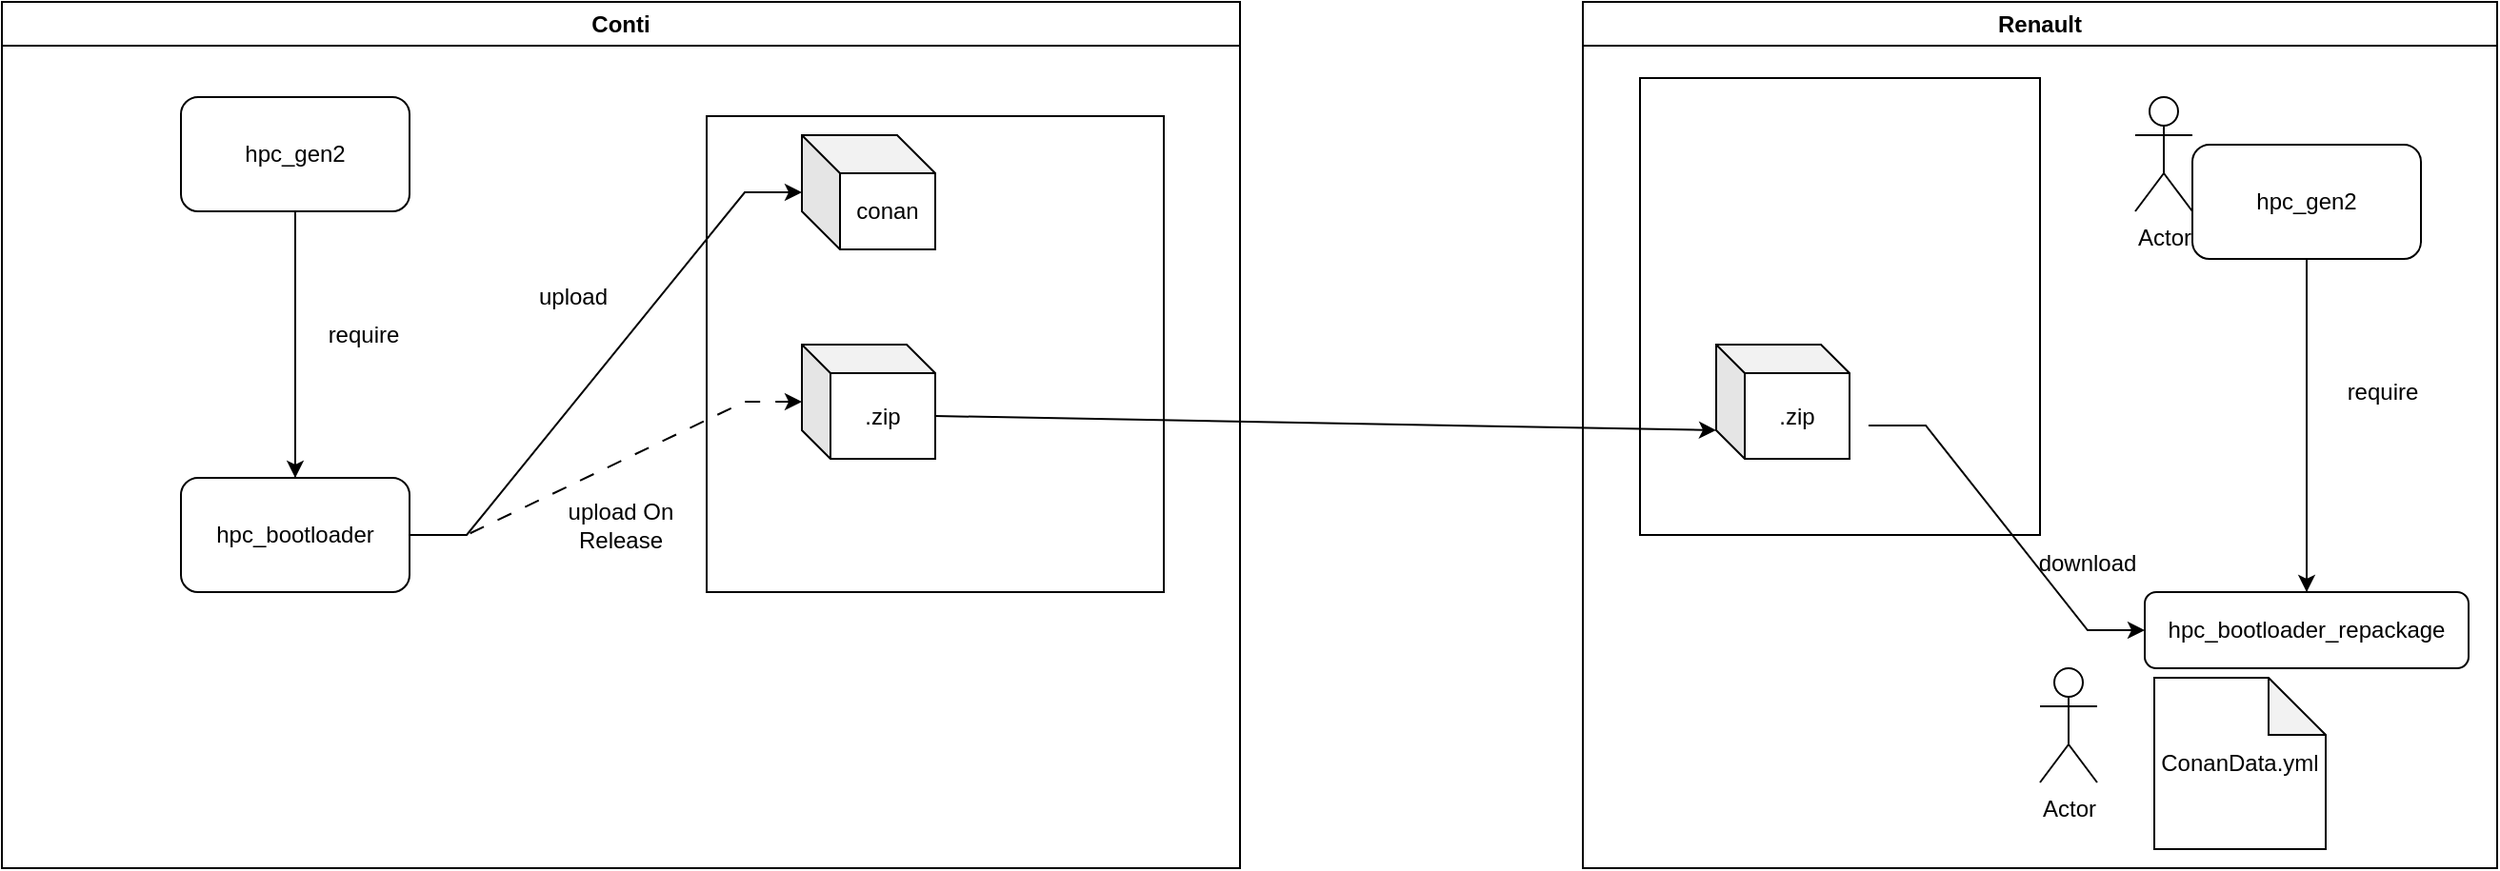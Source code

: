 <mxfile version="20.8.23" type="github">
  <diagram name="Page-1" id="RAXr_hjjFQmrgG1iH99k">
    <mxGraphModel dx="2514" dy="1040" grid="1" gridSize="10" guides="1" tooltips="1" connect="1" arrows="1" fold="1" page="1" pageScale="1" pageWidth="827" pageHeight="1169" math="0" shadow="0">
      <root>
        <mxCell id="0" />
        <mxCell id="1" parent="0" />
        <mxCell id="Rf8Fvv26KR735bPr0MUb-5" value="Conti" style="swimlane;whiteSpace=wrap;html=1;" parent="1" vertex="1">
          <mxGeometry x="-220" y="140" width="650" height="455" as="geometry" />
        </mxCell>
        <mxCell id="Rf8Fvv26KR735bPr0MUb-44" value="" style="rounded=0;whiteSpace=wrap;html=1;align=right;" parent="Rf8Fvv26KR735bPr0MUb-5" vertex="1">
          <mxGeometry x="370" y="60" width="240" height="250" as="geometry" />
        </mxCell>
        <mxCell id="Rf8Fvv26KR735bPr0MUb-7" value="require" style="text;html=1;strokeColor=none;fillColor=none;align=center;verticalAlign=middle;whiteSpace=wrap;rounded=0;" parent="Rf8Fvv26KR735bPr0MUb-5" vertex="1">
          <mxGeometry x="160" y="160" width="60" height="30" as="geometry" />
        </mxCell>
        <mxCell id="Rf8Fvv26KR735bPr0MUb-2" value="hpc_bootloader" style="rounded=1;whiteSpace=wrap;html=1;" parent="Rf8Fvv26KR735bPr0MUb-5" vertex="1">
          <mxGeometry x="94" y="250" width="120" height="60" as="geometry" />
        </mxCell>
        <mxCell id="Rf8Fvv26KR735bPr0MUb-1" value="hpc_gen2" style="rounded=1;whiteSpace=wrap;html=1;" parent="Rf8Fvv26KR735bPr0MUb-5" vertex="1">
          <mxGeometry x="94" y="50" width="120" height="60" as="geometry" />
        </mxCell>
        <mxCell id="Rf8Fvv26KR735bPr0MUb-3" value="" style="edgeStyle=orthogonalEdgeStyle;rounded=0;orthogonalLoop=1;jettySize=auto;html=1;endArrow=none;endFill=0;" parent="Rf8Fvv26KR735bPr0MUb-5" source="Rf8Fvv26KR735bPr0MUb-2" target="Rf8Fvv26KR735bPr0MUb-1" edge="1">
          <mxGeometry relative="1" as="geometry" />
        </mxCell>
        <mxCell id="Rf8Fvv26KR735bPr0MUb-6" value="" style="edgeStyle=orthogonalEdgeStyle;rounded=0;orthogonalLoop=1;jettySize=auto;html=1;endArrow=none;endFill=0;startArrow=classic;startFill=1;" parent="Rf8Fvv26KR735bPr0MUb-5" source="Rf8Fvv26KR735bPr0MUb-2" target="Rf8Fvv26KR735bPr0MUb-1" edge="1">
          <mxGeometry relative="1" as="geometry" />
        </mxCell>
        <mxCell id="Rf8Fvv26KR735bPr0MUb-35" value=".zip" style="shape=cube;whiteSpace=wrap;html=1;boundedLbl=1;backgroundOutline=1;darkOpacity=0.05;darkOpacity2=0.1;size=15;" parent="Rf8Fvv26KR735bPr0MUb-5" vertex="1">
          <mxGeometry x="420" y="180" width="70" height="60" as="geometry" />
        </mxCell>
        <mxCell id="Rf8Fvv26KR735bPr0MUb-39" style="edgeStyle=entityRelationEdgeStyle;rounded=0;orthogonalLoop=1;jettySize=auto;html=1;startArrow=none;startFill=0;endArrow=classic;endFill=1;dashed=1;dashPattern=8 8;" parent="Rf8Fvv26KR735bPr0MUb-5" source="Rf8Fvv26KR735bPr0MUb-2" target="Rf8Fvv26KR735bPr0MUb-35" edge="1">
          <mxGeometry relative="1" as="geometry" />
        </mxCell>
        <mxCell id="Rf8Fvv26KR735bPr0MUb-40" value="upload" style="text;html=1;strokeColor=none;fillColor=none;align=center;verticalAlign=middle;whiteSpace=wrap;rounded=0;" parent="Rf8Fvv26KR735bPr0MUb-5" vertex="1">
          <mxGeometry x="270" y="140" width="60" height="30" as="geometry" />
        </mxCell>
        <mxCell id="Rf8Fvv26KR735bPr0MUb-41" value="conan" style="shape=cube;whiteSpace=wrap;html=1;boundedLbl=1;backgroundOutline=1;darkOpacity=0.05;darkOpacity2=0.1;" parent="Rf8Fvv26KR735bPr0MUb-5" vertex="1">
          <mxGeometry x="420" y="70" width="70" height="60" as="geometry" />
        </mxCell>
        <mxCell id="Rf8Fvv26KR735bPr0MUb-42" style="edgeStyle=entityRelationEdgeStyle;rounded=0;orthogonalLoop=1;jettySize=auto;html=1;exitX=1;exitY=0.5;exitDx=0;exitDy=0;startArrow=none;startFill=0;endArrow=classic;endFill=1;" parent="Rf8Fvv26KR735bPr0MUb-5" source="Rf8Fvv26KR735bPr0MUb-2" target="Rf8Fvv26KR735bPr0MUb-41" edge="1">
          <mxGeometry relative="1" as="geometry" />
        </mxCell>
        <mxCell id="Rf8Fvv26KR735bPr0MUb-46" value="upload On Release" style="text;html=1;strokeColor=none;fillColor=none;align=center;verticalAlign=middle;whiteSpace=wrap;rounded=0;" parent="Rf8Fvv26KR735bPr0MUb-5" vertex="1">
          <mxGeometry x="295" y="260" width="60" height="30" as="geometry" />
        </mxCell>
        <mxCell id="Rf8Fvv26KR735bPr0MUb-14" value="Renault" style="swimlane;whiteSpace=wrap;html=1;" parent="1" vertex="1">
          <mxGeometry x="610" y="140" width="480" height="455" as="geometry" />
        </mxCell>
        <mxCell id="Rf8Fvv26KR735bPr0MUb-45" value="" style="rounded=0;whiteSpace=wrap;html=1;align=right;" parent="Rf8Fvv26KR735bPr0MUb-14" vertex="1">
          <mxGeometry x="30" y="40" width="210" height="240" as="geometry" />
        </mxCell>
        <mxCell id="Rf8Fvv26KR735bPr0MUb-15" value="download" style="text;html=1;strokeColor=none;fillColor=none;align=center;verticalAlign=middle;whiteSpace=wrap;rounded=0;" parent="Rf8Fvv26KR735bPr0MUb-14" vertex="1">
          <mxGeometry x="235" y="280" width="60" height="30" as="geometry" />
        </mxCell>
        <mxCell id="Rf8Fvv26KR735bPr0MUb-16" value="hpc_bootloader_repackage" style="rounded=1;whiteSpace=wrap;html=1;" parent="Rf8Fvv26KR735bPr0MUb-14" vertex="1">
          <mxGeometry x="295" y="310" width="170" height="40" as="geometry" />
        </mxCell>
        <mxCell id="Rf8Fvv26KR735bPr0MUb-17" value="hpc_gen2" style="rounded=1;whiteSpace=wrap;html=1;" parent="Rf8Fvv26KR735bPr0MUb-14" vertex="1">
          <mxGeometry x="320" y="75" width="120" height="60" as="geometry" />
        </mxCell>
        <mxCell id="Rf8Fvv26KR735bPr0MUb-18" value="" style="edgeStyle=orthogonalEdgeStyle;rounded=0;orthogonalLoop=1;jettySize=auto;html=1;endArrow=none;endFill=0;" parent="Rf8Fvv26KR735bPr0MUb-14" source="Rf8Fvv26KR735bPr0MUb-16" target="Rf8Fvv26KR735bPr0MUb-17" edge="1">
          <mxGeometry relative="1" as="geometry" />
        </mxCell>
        <mxCell id="Rf8Fvv26KR735bPr0MUb-19" value="" style="edgeStyle=orthogonalEdgeStyle;rounded=0;orthogonalLoop=1;jettySize=auto;html=1;endArrow=none;endFill=0;startArrow=classic;startFill=1;" parent="Rf8Fvv26KR735bPr0MUb-14" source="Rf8Fvv26KR735bPr0MUb-16" target="Rf8Fvv26KR735bPr0MUb-17" edge="1">
          <mxGeometry relative="1" as="geometry" />
        </mxCell>
        <mxCell id="Rf8Fvv26KR735bPr0MUb-26" value=".zip" style="shape=cube;whiteSpace=wrap;html=1;boundedLbl=1;backgroundOutline=1;darkOpacity=0.05;darkOpacity2=0.1;size=15;" parent="Rf8Fvv26KR735bPr0MUb-14" vertex="1">
          <mxGeometry x="70" y="180" width="70" height="60" as="geometry" />
        </mxCell>
        <mxCell id="Rf8Fvv26KR735bPr0MUb-27" value="require" style="text;html=1;strokeColor=none;fillColor=none;align=center;verticalAlign=middle;whiteSpace=wrap;rounded=0;" parent="Rf8Fvv26KR735bPr0MUb-14" vertex="1">
          <mxGeometry x="390" y="190" width="60" height="30" as="geometry" />
        </mxCell>
        <mxCell id="Rf8Fvv26KR735bPr0MUb-30" value="ConanData.yml" style="shape=note;whiteSpace=wrap;html=1;backgroundOutline=1;darkOpacity=0.05;" parent="Rf8Fvv26KR735bPr0MUb-14" vertex="1">
          <mxGeometry x="300" y="355" width="90" height="90" as="geometry" />
        </mxCell>
        <mxCell id="Rf8Fvv26KR735bPr0MUb-31" style="edgeStyle=entityRelationEdgeStyle;rounded=0;orthogonalLoop=1;jettySize=auto;html=1;entryX=0;entryY=0;entryDx=80;entryDy=42.5;entryPerimeter=0;startArrow=classic;startFill=1;endArrow=none;endFill=0;" parent="Rf8Fvv26KR735bPr0MUb-14" source="Rf8Fvv26KR735bPr0MUb-16" target="Rf8Fvv26KR735bPr0MUb-26" edge="1">
          <mxGeometry relative="1" as="geometry" />
        </mxCell>
        <mxCell id="Rf8Fvv26KR735bPr0MUb-49" value="Actor" style="shape=umlActor;verticalLabelPosition=bottom;verticalAlign=top;html=1;outlineConnect=0;" parent="Rf8Fvv26KR735bPr0MUb-14" vertex="1">
          <mxGeometry x="240" y="350" width="30" height="60" as="geometry" />
        </mxCell>
        <mxCell id="BIpj4RTWhaLMTsqC55FD-11" value="Actor" style="shape=umlActor;verticalLabelPosition=bottom;verticalAlign=top;html=1;outlineConnect=0;" vertex="1" parent="Rf8Fvv26KR735bPr0MUb-14">
          <mxGeometry x="290" y="50" width="30" height="60" as="geometry" />
        </mxCell>
        <mxCell id="BIpj4RTWhaLMTsqC55FD-1" value="" style="endArrow=classic;html=1;rounded=0;exitX=0;exitY=0;exitDx=70;exitDy=37.5;exitPerimeter=0;entryX=0;entryY=0;entryDx=0;entryDy=45;entryPerimeter=0;" edge="1" parent="1" source="Rf8Fvv26KR735bPr0MUb-35" target="Rf8Fvv26KR735bPr0MUb-26">
          <mxGeometry width="50" height="50" relative="1" as="geometry">
            <mxPoint x="360" y="600" as="sourcePoint" />
            <mxPoint x="410" y="550" as="targetPoint" />
          </mxGeometry>
        </mxCell>
      </root>
    </mxGraphModel>
  </diagram>
</mxfile>
